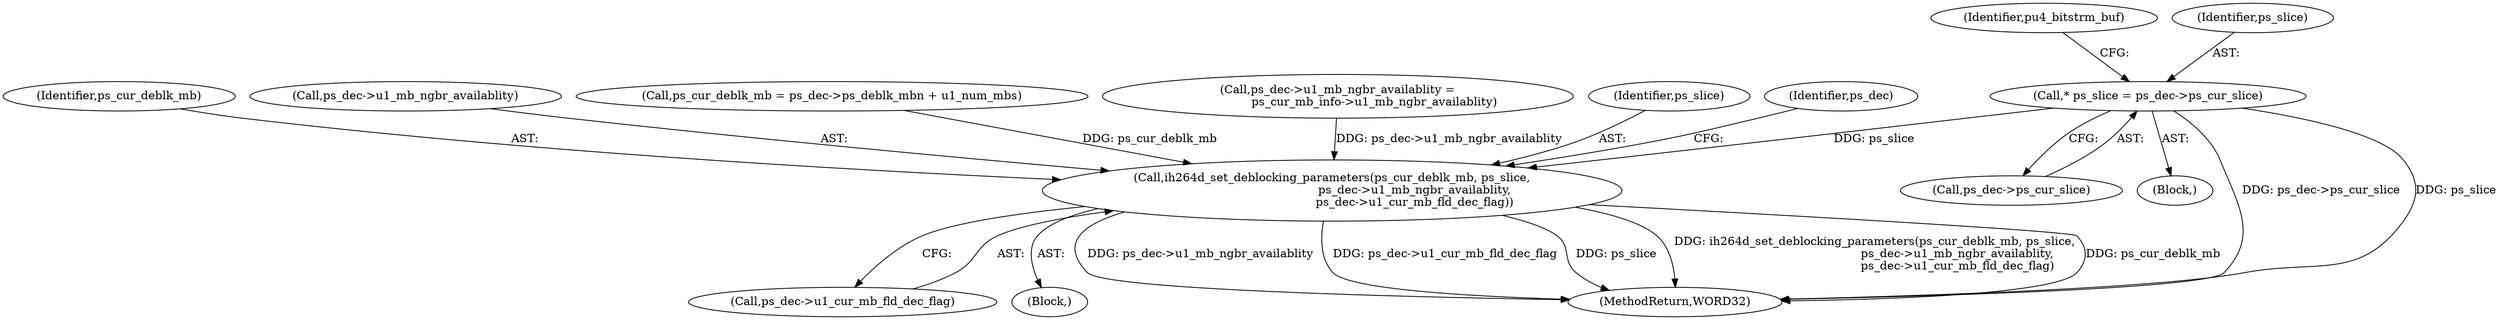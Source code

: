 digraph "0_Android_9a00f562a612d56e7b2b989d168647db900ba6cf@pointer" {
"1000166" [label="(Call,* ps_slice = ps_dec->ps_cur_slice)"];
"1001173" [label="(Call,ih264d_set_deblocking_parameters(ps_cur_deblk_mb, ps_slice,\n                                             ps_dec->u1_mb_ngbr_availablity,\n                                             ps_dec->u1_cur_mb_fld_dec_flag))"];
"1000166" [label="(Call,* ps_slice = ps_dec->ps_cur_slice)"];
"1000173" [label="(Identifier,pu4_bitstrm_buf)"];
"1000168" [label="(Call,ps_dec->ps_cur_slice)"];
"1001174" [label="(Identifier,ps_cur_deblk_mb)"];
"1001179" [label="(Call,ps_dec->u1_cur_mb_fld_dec_flag)"];
"1001176" [label="(Call,ps_dec->u1_mb_ngbr_availablity)"];
"1001131" [label="(Call,ps_cur_deblk_mb = ps_dec->ps_deblk_mbn + u1_num_mbs)"];
"1000644" [label="(Call,ps_dec->u1_mb_ngbr_availablity =\n                    ps_cur_mb_info->u1_mb_ngbr_availablity)"];
"1001175" [label="(Identifier,ps_slice)"];
"1001172" [label="(Block,)"];
"1001173" [label="(Call,ih264d_set_deblocking_parameters(ps_cur_deblk_mb, ps_slice,\n                                             ps_dec->u1_mb_ngbr_availablity,\n                                             ps_dec->u1_cur_mb_fld_dec_flag))"];
"1000167" [label="(Identifier,ps_slice)"];
"1001184" [label="(Identifier,ps_dec)"];
"1000138" [label="(Block,)"];
"1001450" [label="(MethodReturn,WORD32)"];
"1000166" -> "1000138"  [label="AST: "];
"1000166" -> "1000168"  [label="CFG: "];
"1000167" -> "1000166"  [label="AST: "];
"1000168" -> "1000166"  [label="AST: "];
"1000173" -> "1000166"  [label="CFG: "];
"1000166" -> "1001450"  [label="DDG: ps_dec->ps_cur_slice"];
"1000166" -> "1001450"  [label="DDG: ps_slice"];
"1000166" -> "1001173"  [label="DDG: ps_slice"];
"1001173" -> "1001172"  [label="AST: "];
"1001173" -> "1001179"  [label="CFG: "];
"1001174" -> "1001173"  [label="AST: "];
"1001175" -> "1001173"  [label="AST: "];
"1001176" -> "1001173"  [label="AST: "];
"1001179" -> "1001173"  [label="AST: "];
"1001184" -> "1001173"  [label="CFG: "];
"1001173" -> "1001450"  [label="DDG: ps_dec->u1_mb_ngbr_availablity"];
"1001173" -> "1001450"  [label="DDG: ps_dec->u1_cur_mb_fld_dec_flag"];
"1001173" -> "1001450"  [label="DDG: ps_slice"];
"1001173" -> "1001450"  [label="DDG: ih264d_set_deblocking_parameters(ps_cur_deblk_mb, ps_slice,\n                                             ps_dec->u1_mb_ngbr_availablity,\n                                             ps_dec->u1_cur_mb_fld_dec_flag)"];
"1001173" -> "1001450"  [label="DDG: ps_cur_deblk_mb"];
"1001131" -> "1001173"  [label="DDG: ps_cur_deblk_mb"];
"1000644" -> "1001173"  [label="DDG: ps_dec->u1_mb_ngbr_availablity"];
}
